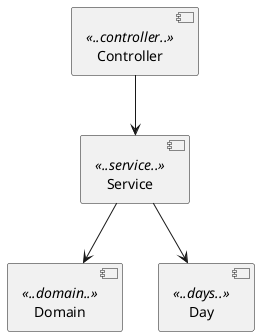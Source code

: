 @startuml
[Controller] <<..controller..>>
[Service] <<..service..>>
[Domain] <<..domain..>>
[Day] <<..days..>>


[Controller] --> [Service]

[Service] --> [Domain]

[Service] --> [Day]
@enduml